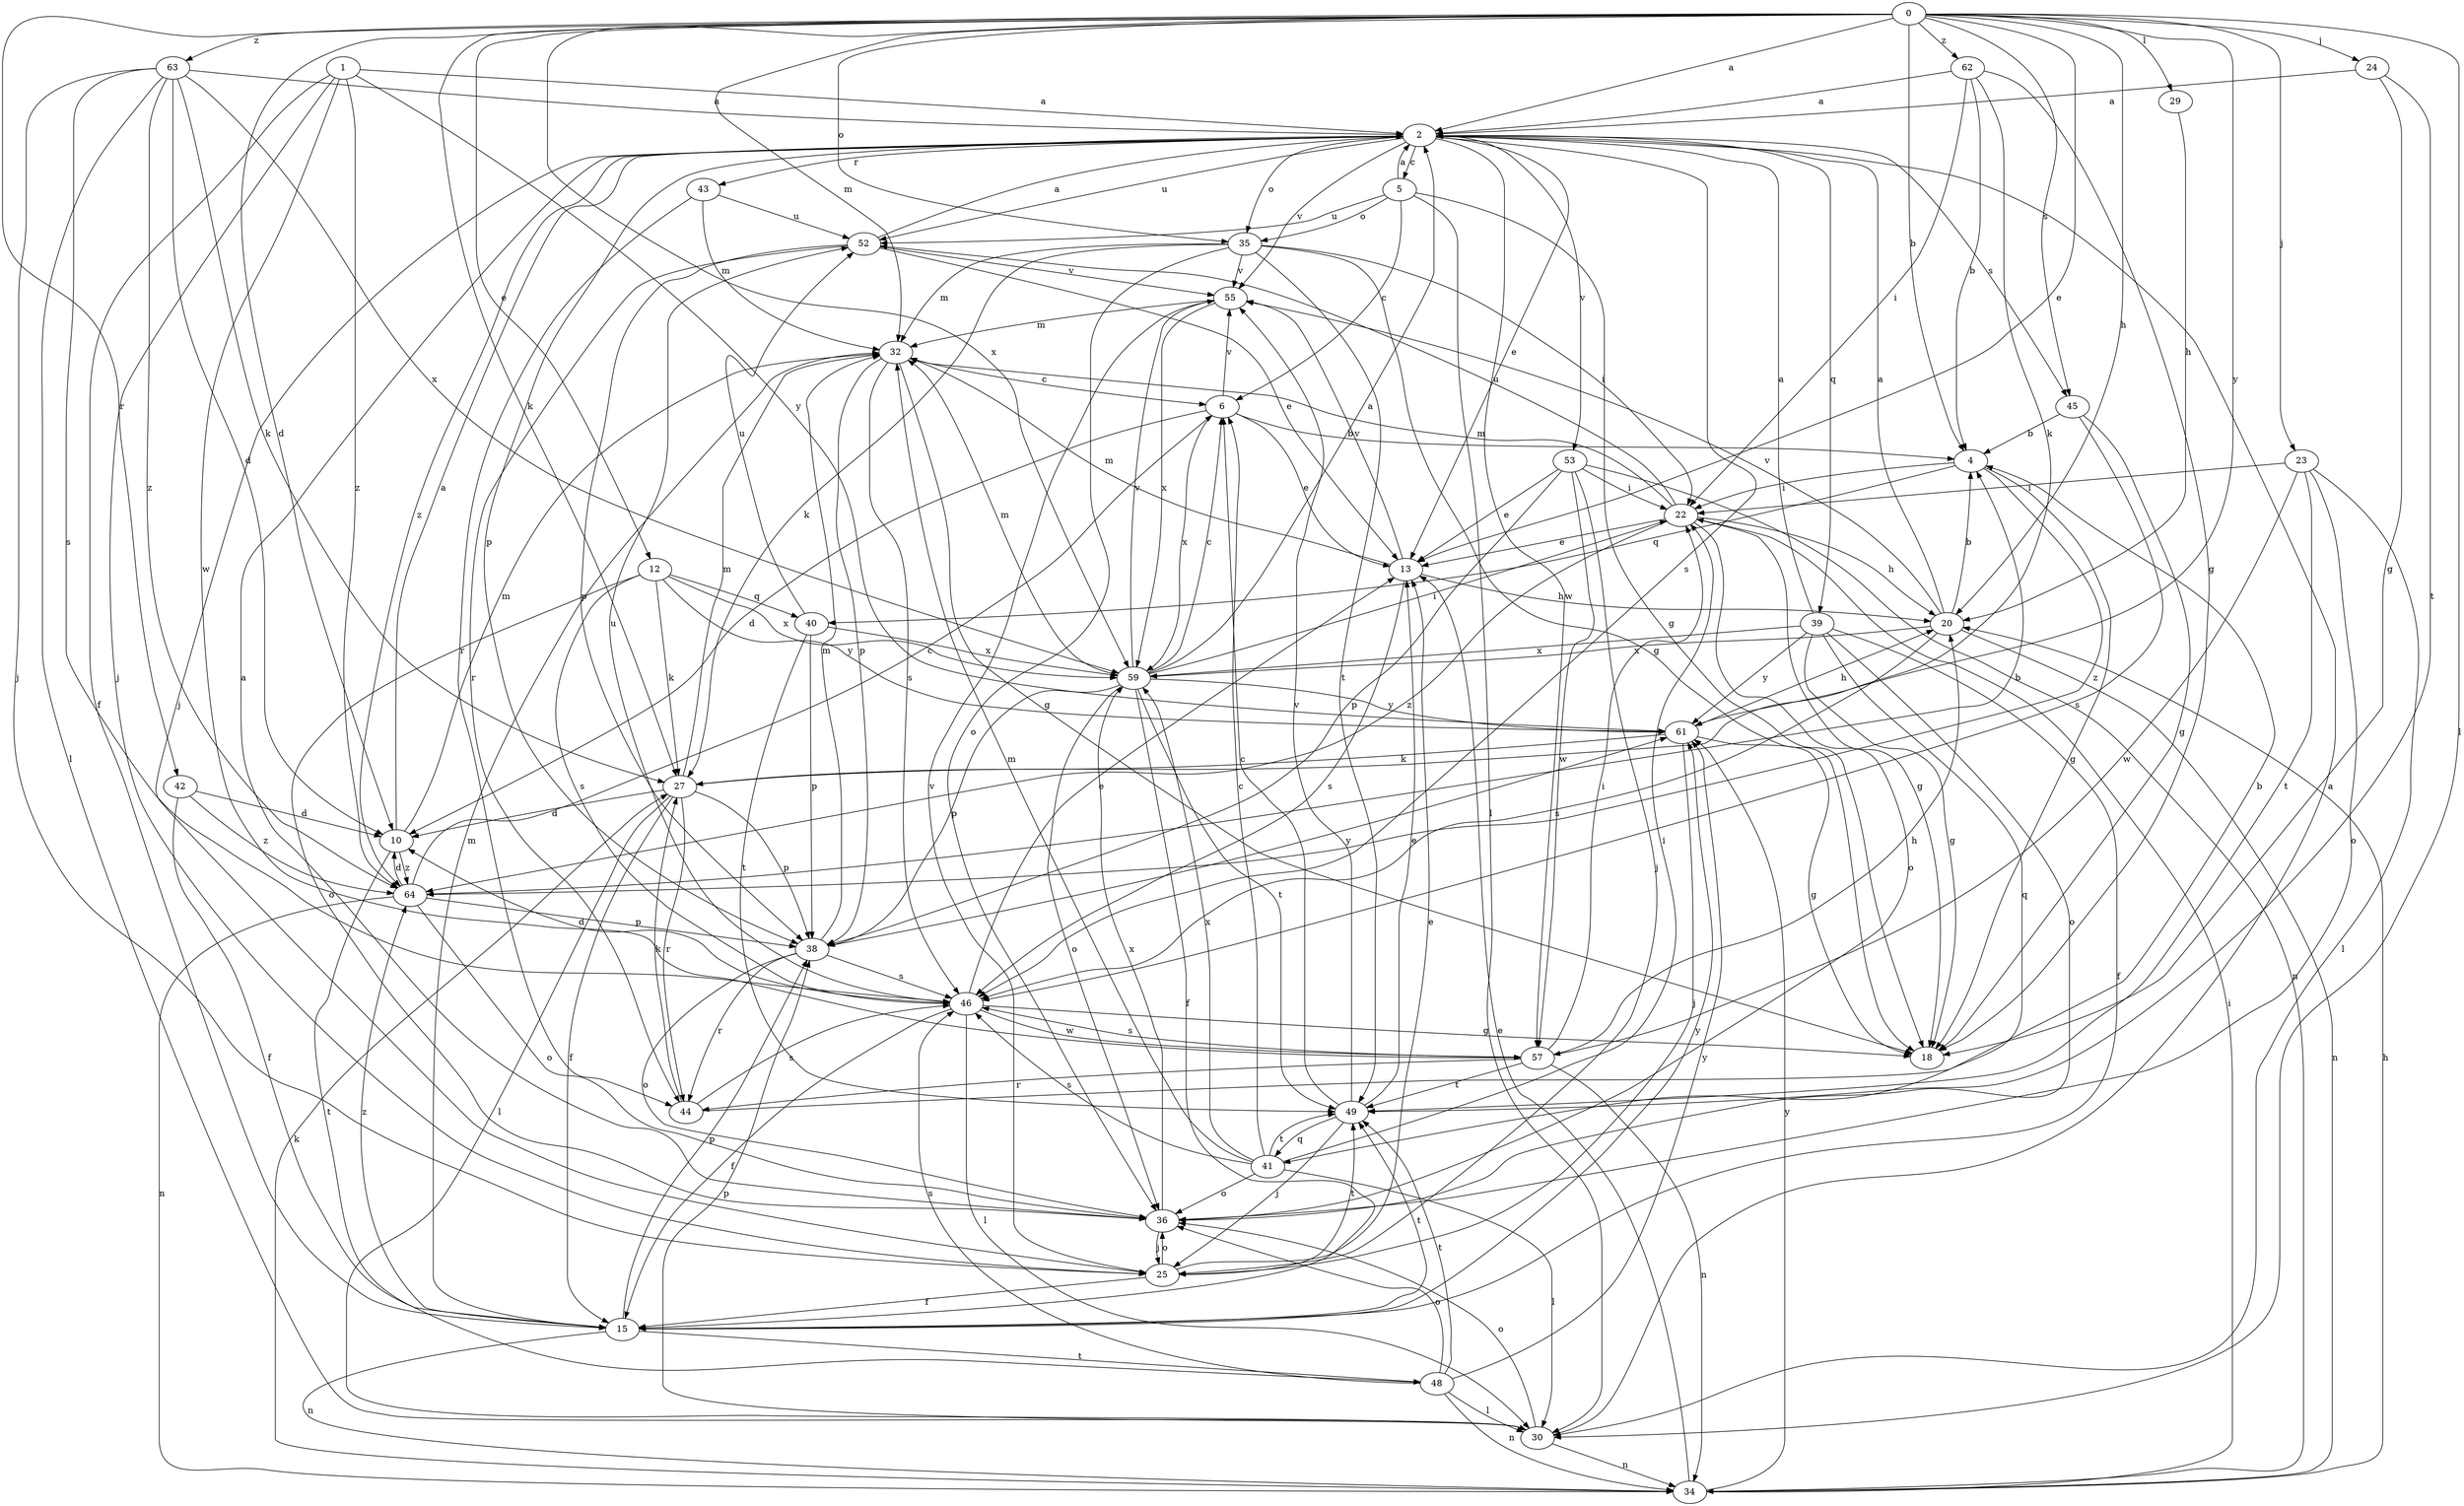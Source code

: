 strict digraph  {
0;
1;
2;
4;
5;
6;
10;
12;
13;
15;
18;
20;
22;
23;
24;
25;
27;
29;
30;
32;
34;
35;
36;
38;
39;
40;
41;
42;
43;
44;
45;
46;
48;
49;
52;
53;
55;
57;
59;
61;
62;
63;
64;
0 -> 2  [label=a];
0 -> 4  [label=b];
0 -> 10  [label=d];
0 -> 12  [label=e];
0 -> 13  [label=e];
0 -> 20  [label=h];
0 -> 23  [label=j];
0 -> 24  [label=j];
0 -> 27  [label=k];
0 -> 29  [label=l];
0 -> 30  [label=l];
0 -> 32  [label=m];
0 -> 35  [label=o];
0 -> 42  [label=r];
0 -> 45  [label=s];
0 -> 59  [label=x];
0 -> 61  [label=y];
0 -> 62  [label=z];
0 -> 63  [label=z];
1 -> 2  [label=a];
1 -> 15  [label=f];
1 -> 25  [label=j];
1 -> 57  [label=w];
1 -> 61  [label=y];
1 -> 64  [label=z];
2 -> 5  [label=c];
2 -> 13  [label=e];
2 -> 25  [label=j];
2 -> 35  [label=o];
2 -> 38  [label=p];
2 -> 39  [label=q];
2 -> 43  [label=r];
2 -> 45  [label=s];
2 -> 46  [label=s];
2 -> 52  [label=u];
2 -> 53  [label=v];
2 -> 55  [label=v];
2 -> 57  [label=w];
2 -> 64  [label=z];
4 -> 18  [label=g];
4 -> 22  [label=i];
4 -> 40  [label=q];
4 -> 64  [label=z];
5 -> 2  [label=a];
5 -> 6  [label=c];
5 -> 18  [label=g];
5 -> 30  [label=l];
5 -> 35  [label=o];
5 -> 52  [label=u];
6 -> 4  [label=b];
6 -> 10  [label=d];
6 -> 13  [label=e];
6 -> 55  [label=v];
6 -> 59  [label=x];
10 -> 2  [label=a];
10 -> 32  [label=m];
10 -> 48  [label=t];
10 -> 64  [label=z];
12 -> 27  [label=k];
12 -> 36  [label=o];
12 -> 40  [label=q];
12 -> 46  [label=s];
12 -> 59  [label=x];
12 -> 61  [label=y];
13 -> 20  [label=h];
13 -> 32  [label=m];
13 -> 46  [label=s];
13 -> 55  [label=v];
15 -> 32  [label=m];
15 -> 34  [label=n];
15 -> 38  [label=p];
15 -> 48  [label=t];
15 -> 49  [label=t];
15 -> 61  [label=y];
15 -> 64  [label=z];
20 -> 2  [label=a];
20 -> 4  [label=b];
20 -> 34  [label=n];
20 -> 46  [label=s];
20 -> 55  [label=v];
20 -> 59  [label=x];
22 -> 13  [label=e];
22 -> 18  [label=g];
22 -> 20  [label=h];
22 -> 32  [label=m];
22 -> 36  [label=o];
22 -> 52  [label=u];
22 -> 64  [label=z];
23 -> 22  [label=i];
23 -> 30  [label=l];
23 -> 36  [label=o];
23 -> 49  [label=t];
23 -> 57  [label=w];
24 -> 2  [label=a];
24 -> 18  [label=g];
24 -> 49  [label=t];
25 -> 13  [label=e];
25 -> 15  [label=f];
25 -> 36  [label=o];
25 -> 49  [label=t];
25 -> 55  [label=v];
27 -> 10  [label=d];
27 -> 15  [label=f];
27 -> 30  [label=l];
27 -> 32  [label=m];
27 -> 38  [label=p];
27 -> 44  [label=r];
29 -> 20  [label=h];
30 -> 2  [label=a];
30 -> 34  [label=n];
30 -> 36  [label=o];
30 -> 38  [label=p];
32 -> 6  [label=c];
32 -> 18  [label=g];
32 -> 38  [label=p];
32 -> 46  [label=s];
34 -> 13  [label=e];
34 -> 20  [label=h];
34 -> 22  [label=i];
34 -> 27  [label=k];
34 -> 61  [label=y];
35 -> 18  [label=g];
35 -> 22  [label=i];
35 -> 27  [label=k];
35 -> 32  [label=m];
35 -> 36  [label=o];
35 -> 49  [label=t];
35 -> 55  [label=v];
36 -> 2  [label=a];
36 -> 25  [label=j];
36 -> 59  [label=x];
38 -> 32  [label=m];
38 -> 36  [label=o];
38 -> 44  [label=r];
38 -> 46  [label=s];
38 -> 61  [label=y];
39 -> 2  [label=a];
39 -> 15  [label=f];
39 -> 18  [label=g];
39 -> 36  [label=o];
39 -> 41  [label=q];
39 -> 59  [label=x];
39 -> 61  [label=y];
40 -> 38  [label=p];
40 -> 49  [label=t];
40 -> 52  [label=u];
40 -> 59  [label=x];
41 -> 6  [label=c];
41 -> 22  [label=i];
41 -> 30  [label=l];
41 -> 32  [label=m];
41 -> 36  [label=o];
41 -> 46  [label=s];
41 -> 49  [label=t];
41 -> 59  [label=x];
42 -> 10  [label=d];
42 -> 15  [label=f];
42 -> 64  [label=z];
43 -> 32  [label=m];
43 -> 44  [label=r];
43 -> 52  [label=u];
44 -> 4  [label=b];
44 -> 27  [label=k];
44 -> 46  [label=s];
45 -> 4  [label=b];
45 -> 18  [label=g];
45 -> 46  [label=s];
46 -> 10  [label=d];
46 -> 13  [label=e];
46 -> 15  [label=f];
46 -> 18  [label=g];
46 -> 30  [label=l];
46 -> 52  [label=u];
46 -> 57  [label=w];
48 -> 30  [label=l];
48 -> 34  [label=n];
48 -> 36  [label=o];
48 -> 46  [label=s];
48 -> 49  [label=t];
48 -> 61  [label=y];
49 -> 6  [label=c];
49 -> 13  [label=e];
49 -> 25  [label=j];
49 -> 41  [label=q];
49 -> 55  [label=v];
52 -> 2  [label=a];
52 -> 13  [label=e];
52 -> 38  [label=p];
52 -> 44  [label=r];
52 -> 55  [label=v];
53 -> 13  [label=e];
53 -> 22  [label=i];
53 -> 25  [label=j];
53 -> 34  [label=n];
53 -> 38  [label=p];
53 -> 57  [label=w];
55 -> 32  [label=m];
55 -> 59  [label=x];
57 -> 20  [label=h];
57 -> 22  [label=i];
57 -> 34  [label=n];
57 -> 44  [label=r];
57 -> 46  [label=s];
57 -> 49  [label=t];
59 -> 2  [label=a];
59 -> 6  [label=c];
59 -> 15  [label=f];
59 -> 22  [label=i];
59 -> 32  [label=m];
59 -> 36  [label=o];
59 -> 38  [label=p];
59 -> 49  [label=t];
59 -> 55  [label=v];
59 -> 61  [label=y];
61 -> 18  [label=g];
61 -> 20  [label=h];
61 -> 25  [label=j];
61 -> 27  [label=k];
62 -> 2  [label=a];
62 -> 4  [label=b];
62 -> 18  [label=g];
62 -> 22  [label=i];
62 -> 27  [label=k];
63 -> 2  [label=a];
63 -> 10  [label=d];
63 -> 25  [label=j];
63 -> 27  [label=k];
63 -> 30  [label=l];
63 -> 46  [label=s];
63 -> 59  [label=x];
63 -> 64  [label=z];
64 -> 4  [label=b];
64 -> 6  [label=c];
64 -> 10  [label=d];
64 -> 34  [label=n];
64 -> 36  [label=o];
64 -> 38  [label=p];
}
